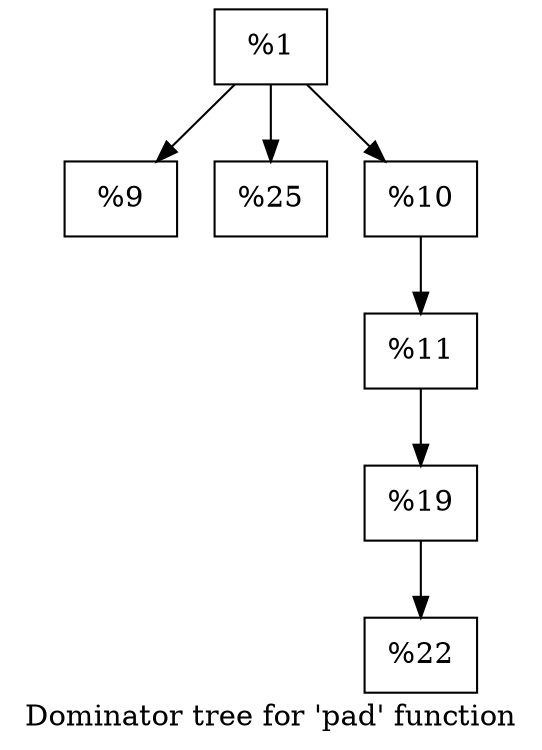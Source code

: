 digraph "Dominator tree for 'pad' function" {
	label="Dominator tree for 'pad' function";

	Node0x1e84290 [shape=record,label="{%1}"];
	Node0x1e84290 -> Node0x1e8dff0;
	Node0x1e84290 -> Node0x1e84370;
	Node0x1e84290 -> Node0x1e84250;
	Node0x1e8dff0 [shape=record,label="{%9}"];
	Node0x1e84370 [shape=record,label="{%25}"];
	Node0x1e84250 [shape=record,label="{%10}"];
	Node0x1e84250 -> Node0x220fb10;
	Node0x220fb10 [shape=record,label="{%11}"];
	Node0x220fb10 -> Node0x2158420;
	Node0x2158420 [shape=record,label="{%19}"];
	Node0x2158420 -> Node0x2188100;
	Node0x2188100 [shape=record,label="{%22}"];
}
